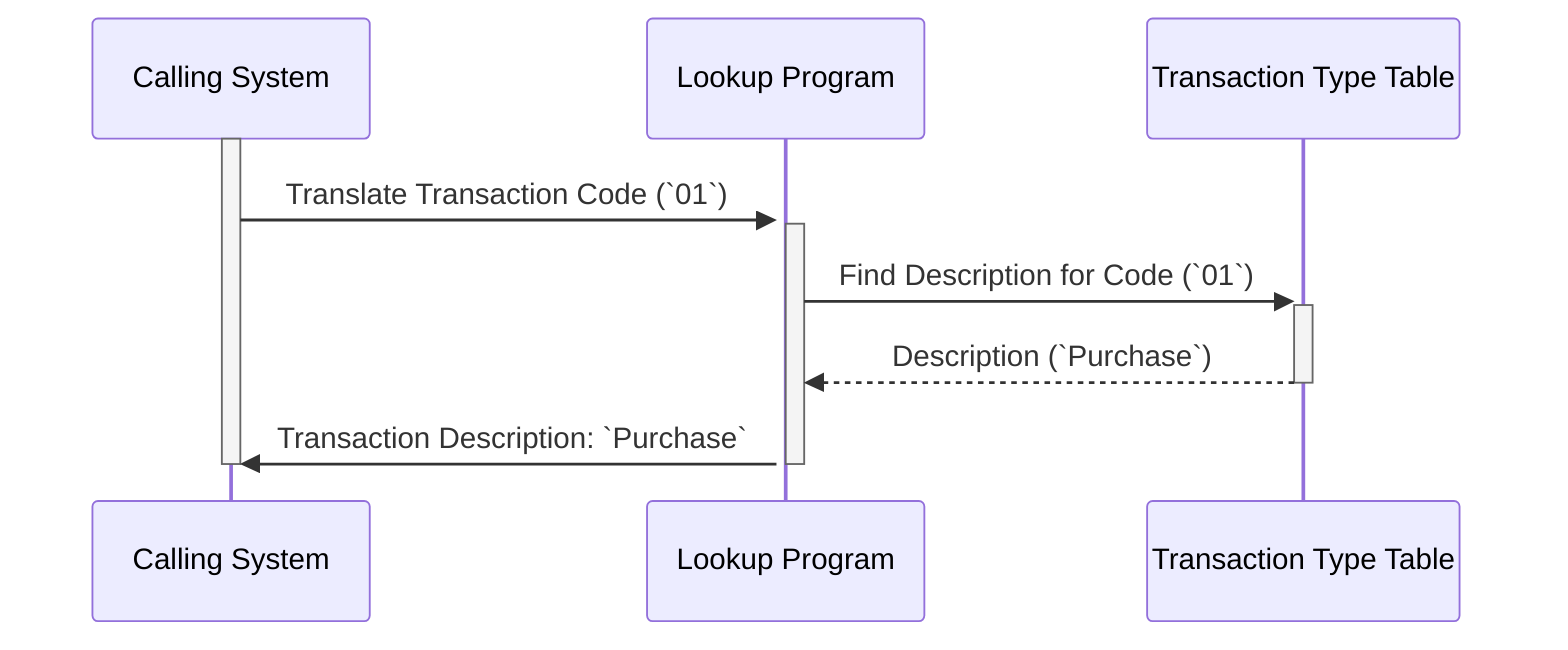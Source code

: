sequenceDiagram
  participant Calling System
  participant Lookup Program
  participant Transaction Type Table

  activate Calling System
  Calling System->>+Lookup Program: Translate Transaction Code (`01`)
  activate Lookup Program
  Lookup Program->>+Transaction Type Table: Find Description for Code (`01`)
  Transaction Type Table-->>-Lookup Program: Description (`Purchase`) 
  Lookup Program->>Calling System: Transaction Description: `Purchase`
  deactivate Calling System
  deactivate Lookup Program